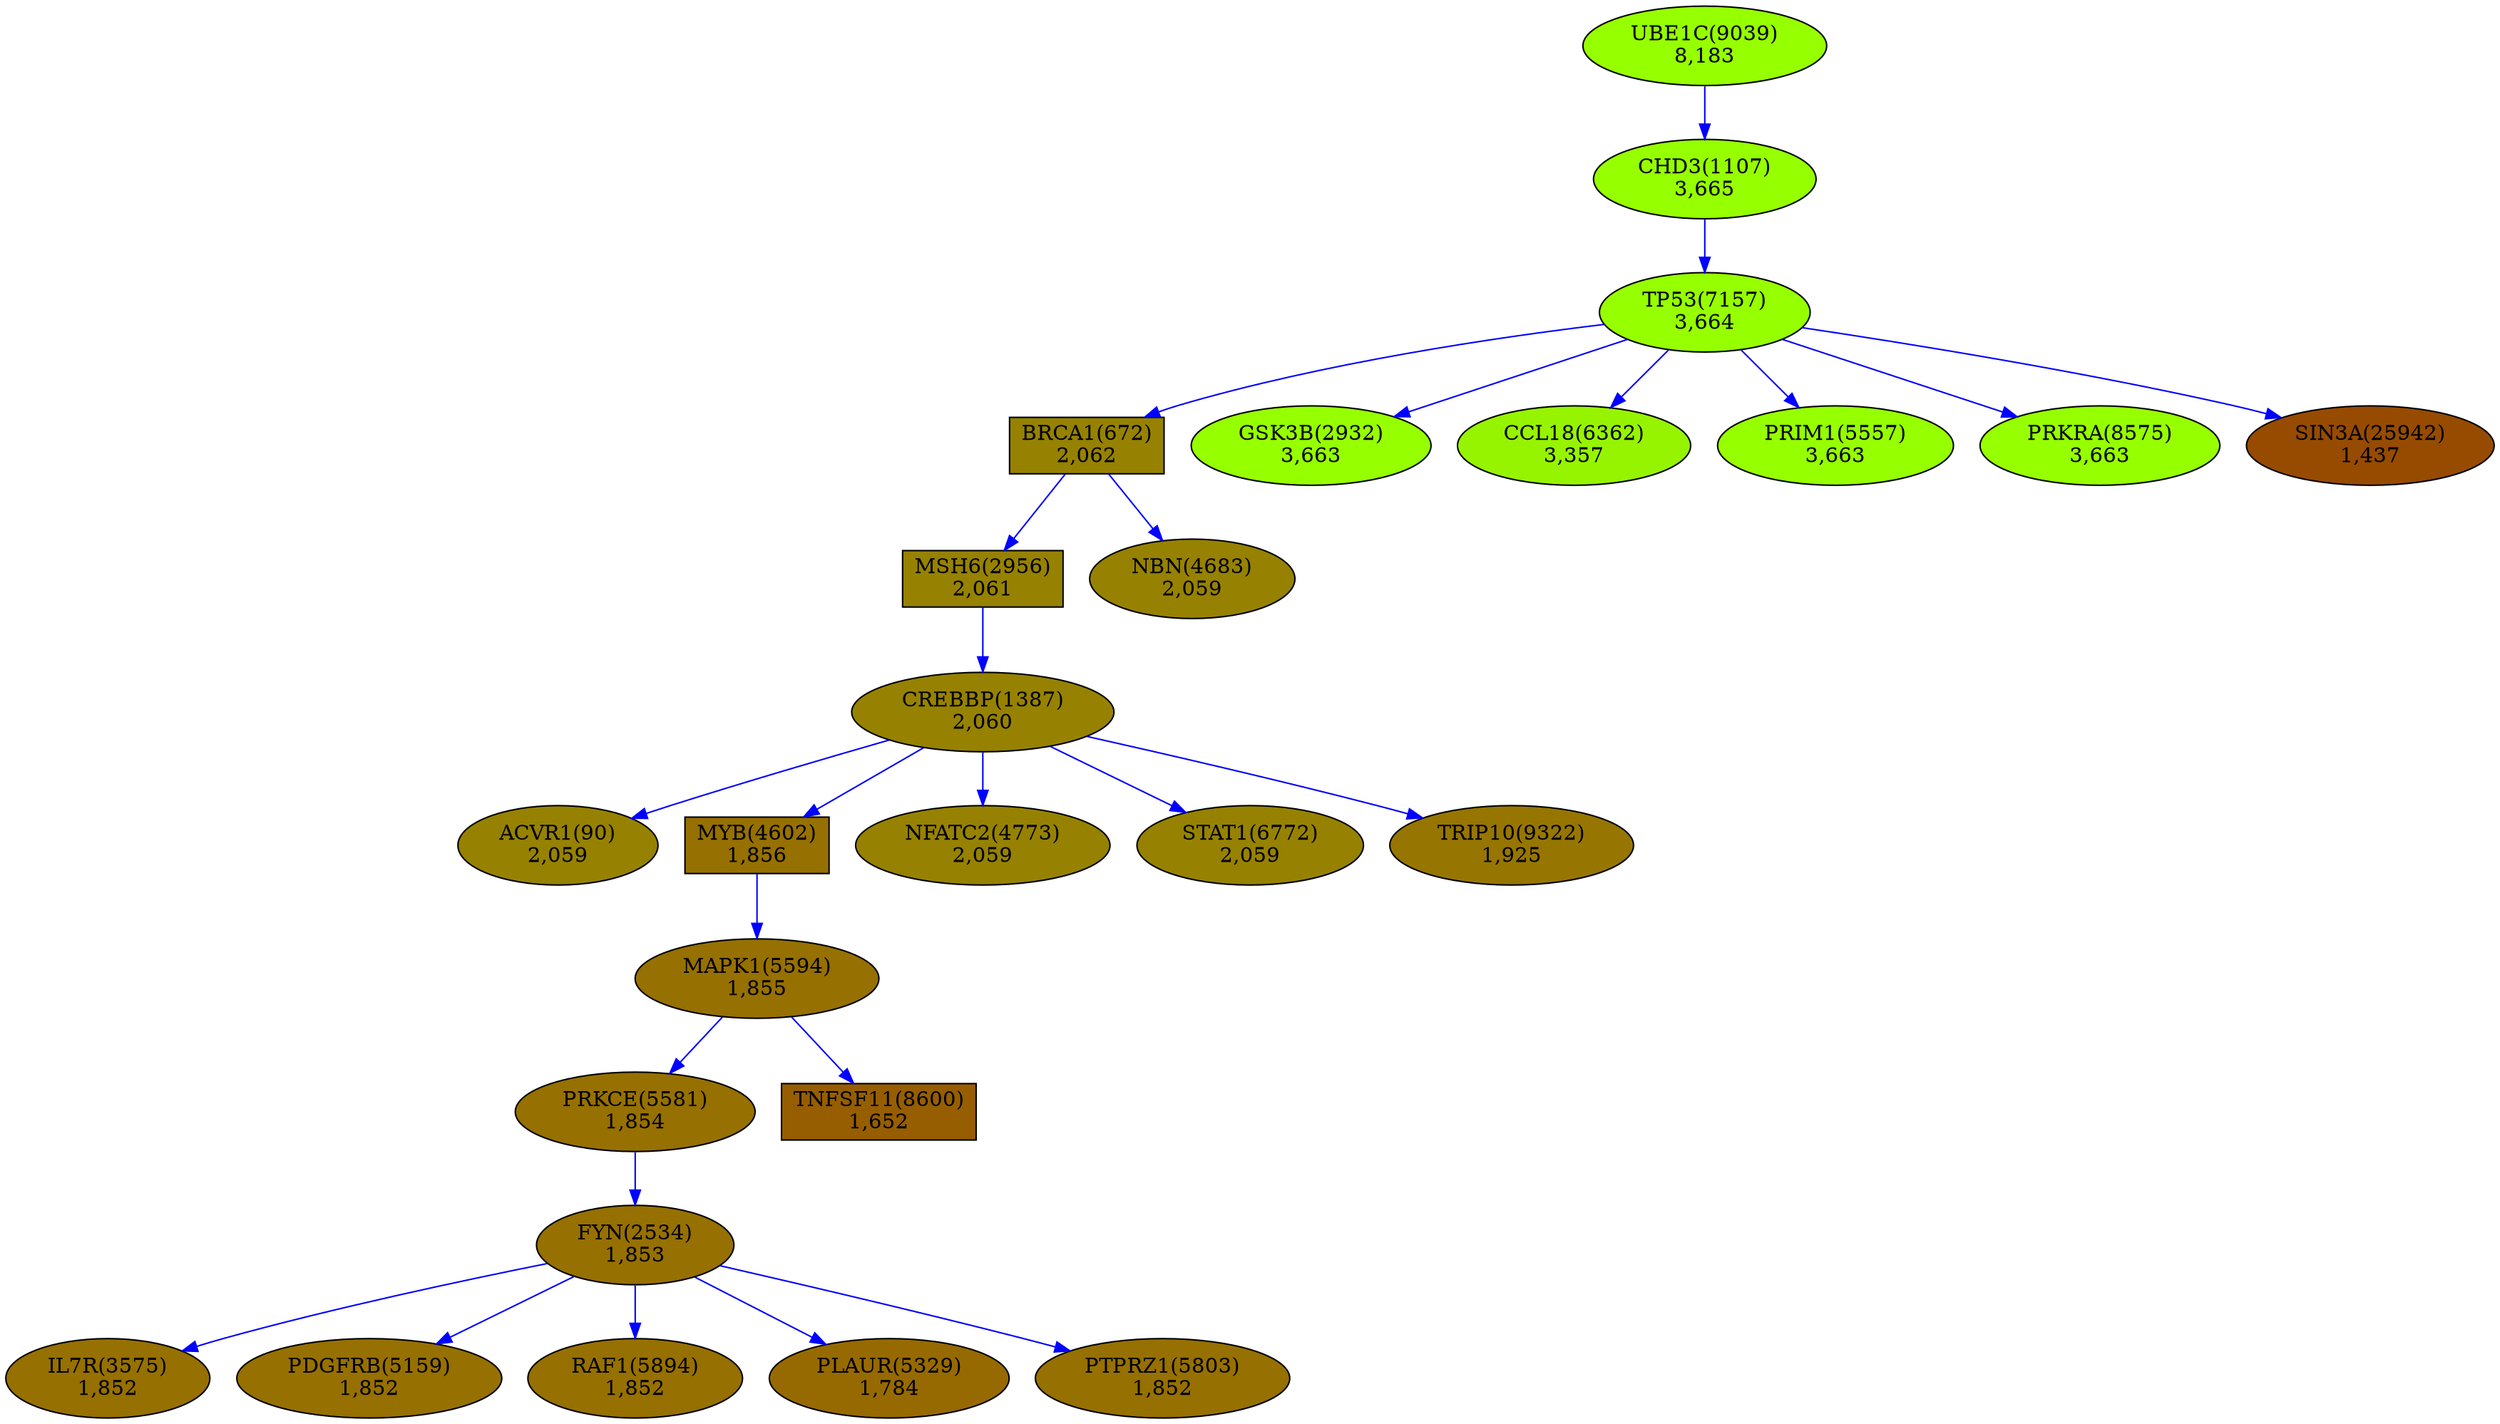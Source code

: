 digraph main_a3_test_025_x {
N_0 [shape = ellipse, style = filled, fillcolor = "#968200", label = "ACVR1(90)\n2,059"];
N_13 [shape = box, style = filled, fillcolor = "#968200", label = "BRCA1(672)\n2,062"];
N_27 [shape = ellipse, style = filled, fillcolor = "#96ff00", label = "CHD3(1107)\n3,665"];
N_32 [shape = ellipse, style = filled, fillcolor = "#968200", label = "CREBBP(1387)\n2,060"];
N_56 [shape = ellipse, style = filled, fillcolor = "#967000", label = "FYN(2534)\n1,853"];
N_58 [shape = ellipse, style = filled, fillcolor = "#96ff00", label = "GSK3B(2932)\n3,663"];
N_81 [shape = ellipse, style = filled, fillcolor = "#967000", label = "IL7R(3575)\n1,852"];
N_99 [shape = box, style = filled, fillcolor = "#968200", label = "MSH6(2956)\n2,061"];
N_101 [shape = box, style = filled, fillcolor = "#967000", label = "MYB(4602)\n1,856"];
N_104 [shape = ellipse, style = filled, fillcolor = "#968200", label = "NFATC2(4773)\n2,059"];
N_112 [shape = ellipse, style = filled, fillcolor = "#967000", label = "PDGFRB(5159)\n1,852"];
N_122 [shape = ellipse, style = filled, fillcolor = "#967000", label = "PRKCE(5581)\n1,854"];
N_124 [shape = ellipse, style = filled, fillcolor = "#968200", label = "NBN(4683)\n2,059"];
N_125 [shape = ellipse, style = filled, fillcolor = "#967000", label = "MAPK1(5594)\n1,855"];
N_137 [shape = ellipse, style = filled, fillcolor = "#967000", label = "RAF1(5894)\n1,852"];
N_155 [shape = ellipse, style = filled, fillcolor = "#968200", label = "STAT1(6772)\n2,059"];
N_160 [shape = ellipse, style = filled, fillcolor = "#966a00", label = "PLAUR(5329)\n1,784"];
N_167 [shape = ellipse, style = filled, fillcolor = "#96f400", label = "CCL18(6362)\n3,357"];
N_169 [shape = ellipse, style = filled, fillcolor = "#96ff00", label = "TP53(7157)\n3,664"];
N_171 [shape = ellipse, style = filled, fillcolor = "#96ff00", label = "PRIM1(5557)\n3,663"];
N_187 [shape = ellipse, style = filled, fillcolor = "#96ff00", label = "PRKRA(8575)\n3,663"];
N_188 [shape = box, style = filled, fillcolor = "#965e00", label = "TNFSF11(8600)\n1,652"];
N_201 [shape = ellipse, style = filled, fillcolor = "#967600", label = "TRIP10(9322)\n1,925"];
N_211 [shape = ellipse, style = filled, fillcolor = "#964b00", label = "SIN3A(25942)\n1,437"];
N_214 [shape = ellipse, style = filled, fillcolor = "#967000", label = "PTPRZ1(5803)\n1,852"];
N_232 [shape = ellipse, style = filled, fillcolor = "#96ff00", label = "UBE1C(9039)\n8,183"];
N_32 -> N_0 [ color = blue ];
N_56 -> N_81 [ color = blue ];
N_13 -> N_99 [ color = blue ];
N_99 -> N_32 [ color = blue ];
N_32 -> N_101 [ color = blue ];
N_32 -> N_104 [ color = blue ];
N_56 -> N_112 [ color = blue ];
N_122 -> N_56 [ color = blue ];
N_13 -> N_124 [ color = blue ];
N_101 -> N_125 [ color = blue ];
N_125 -> N_122 [ color = blue ];
N_56 -> N_137 [ color = blue ];
N_32 -> N_155 [ color = blue ];
N_56 -> N_160 [ color = blue ];
N_169 -> N_13 [ color = blue ];
N_27 -> N_169 [ color = blue ];
N_169 -> N_58 [ color = blue ];
N_169 -> N_167 [ color = blue ];
N_169 -> N_171 [ color = blue ];
N_169 -> N_187 [ color = blue ];
N_125 -> N_188 [ color = blue ];
N_32 -> N_201 [ color = blue ];
N_169 -> N_211 [ color = blue ];
N_56 -> N_214 [ color = blue ];
N_232 -> N_27 [ color = blue ];
}
